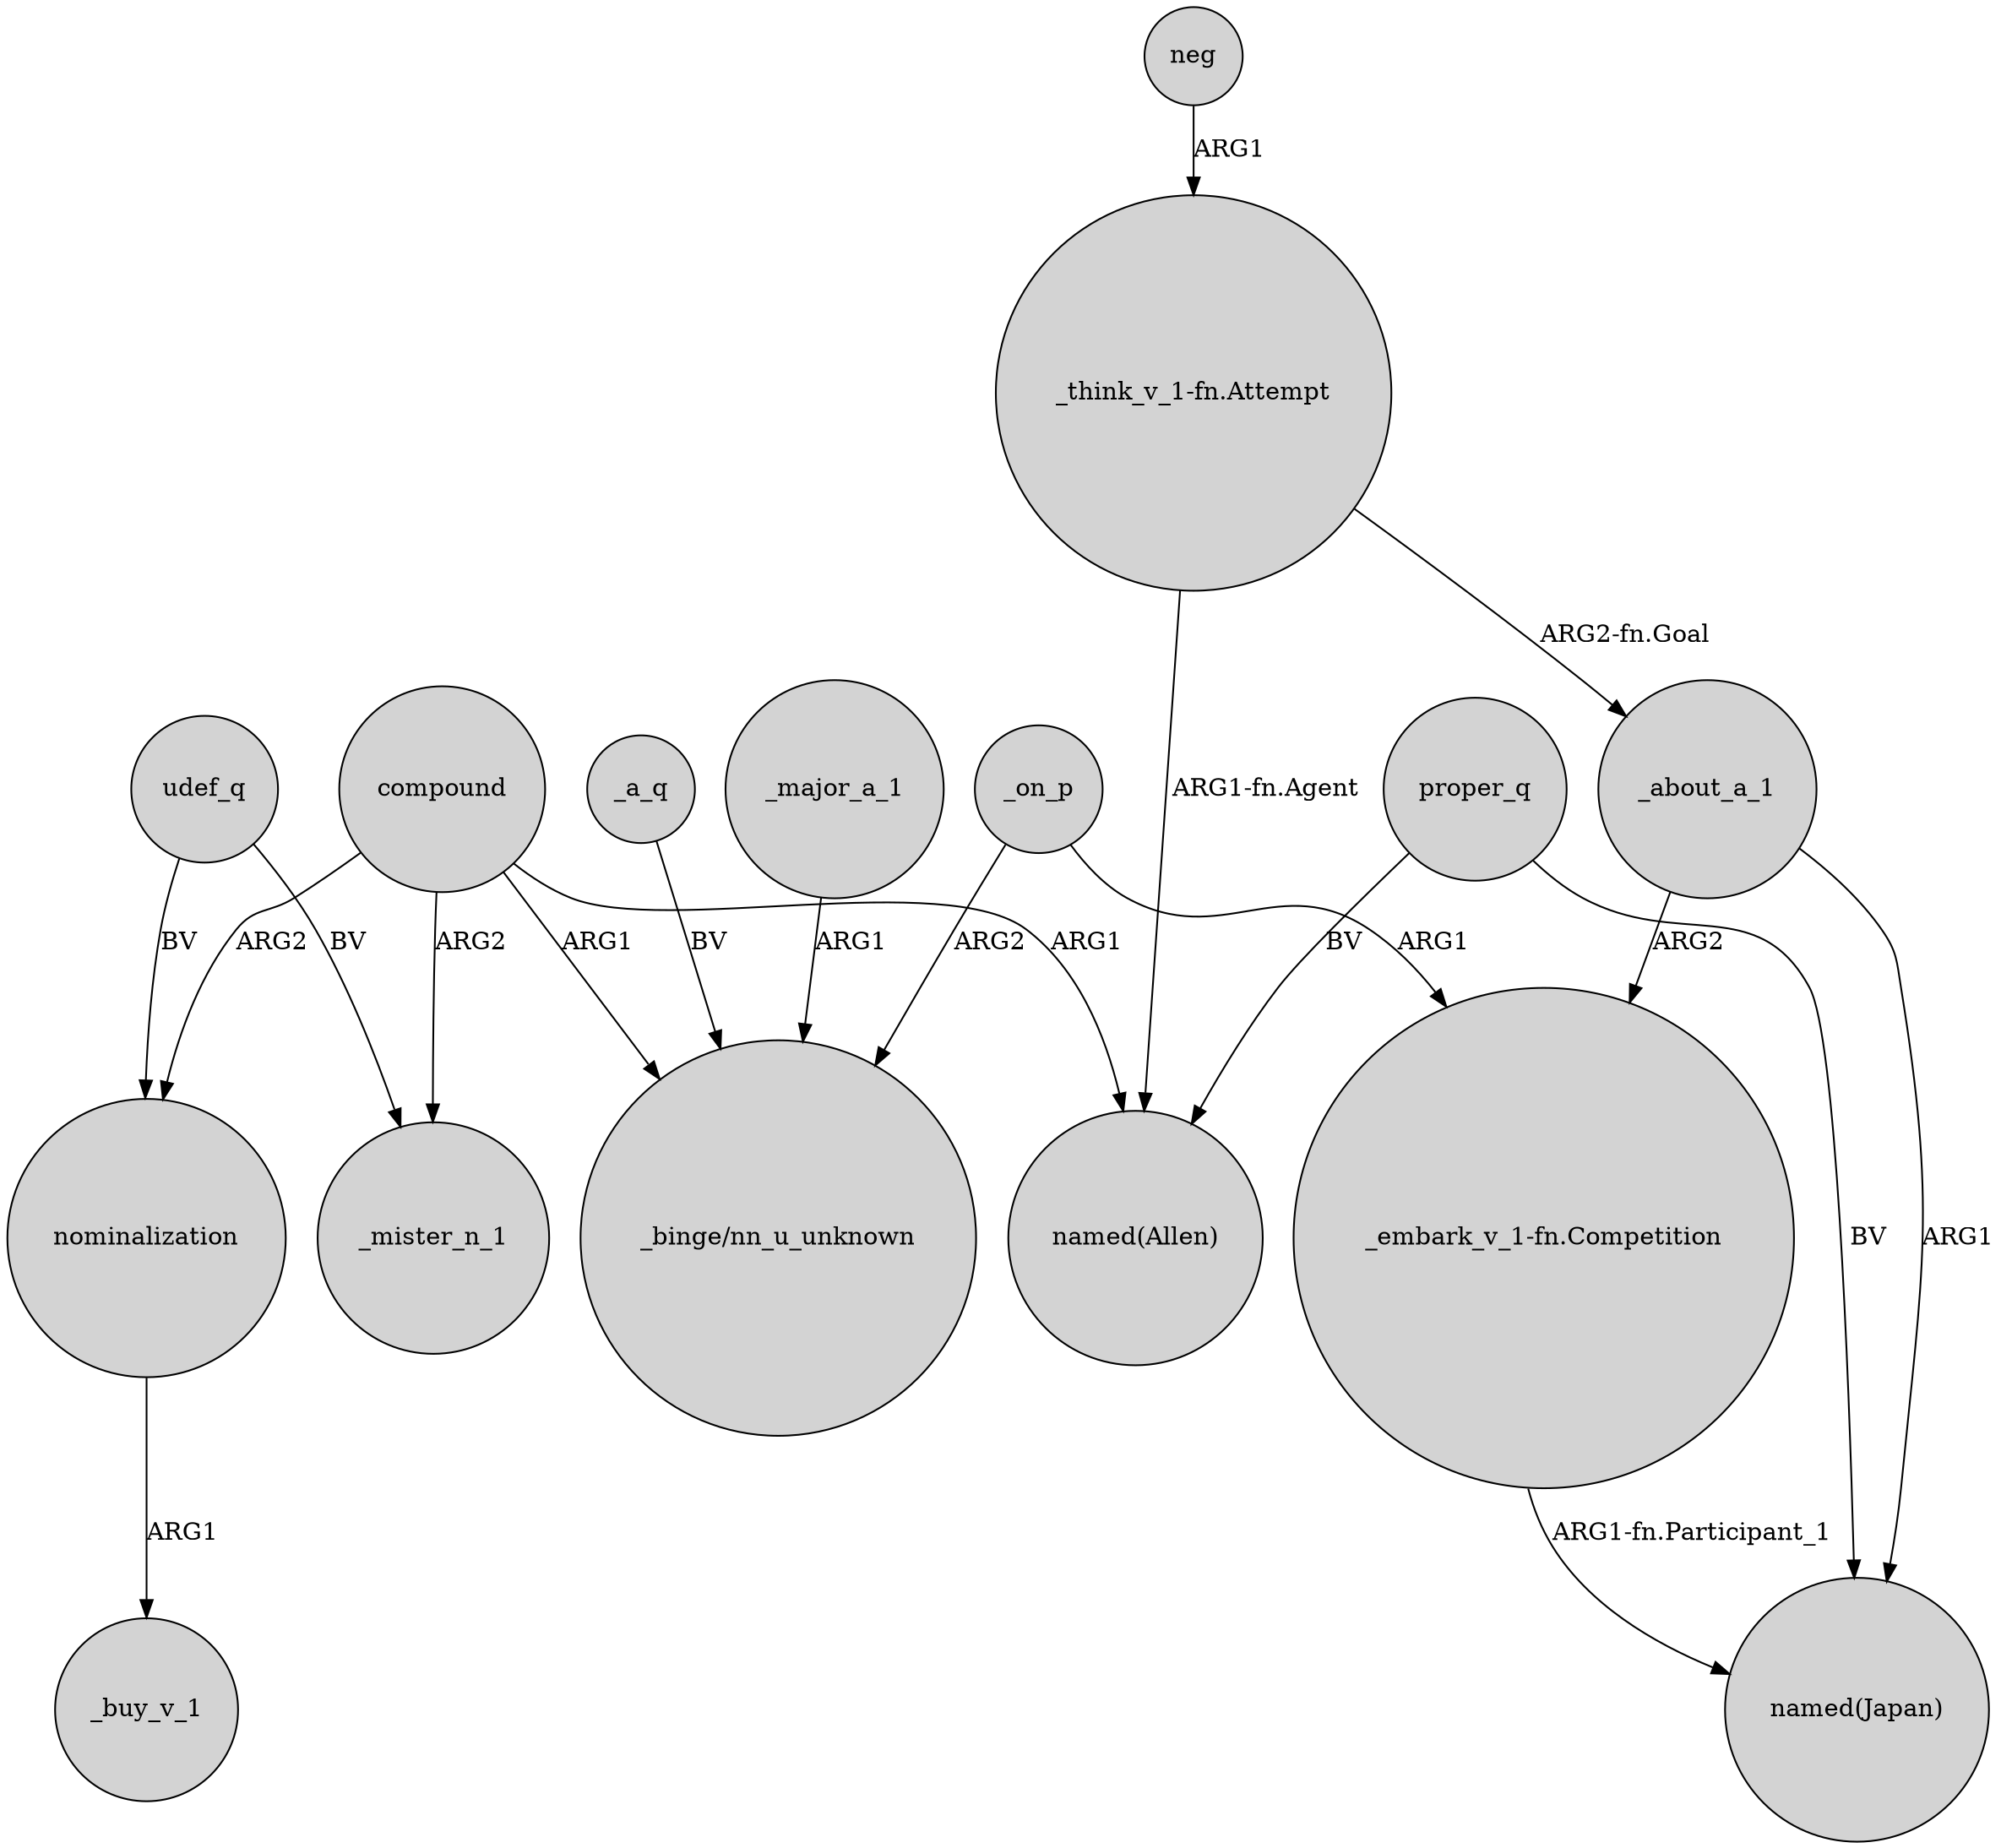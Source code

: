 digraph {
	node [shape=circle style=filled]
	nominalization -> _buy_v_1 [label=ARG1]
	compound -> _mister_n_1 [label=ARG2]
	"_think_v_1-fn.Attempt" -> _about_a_1 [label="ARG2-fn.Goal"]
	udef_q -> nominalization [label=BV]
	_on_p -> "_embark_v_1-fn.Competition" [label=ARG1]
	_on_p -> "_binge/nn_u_unknown" [label=ARG2]
	_major_a_1 -> "_binge/nn_u_unknown" [label=ARG1]
	_a_q -> "_binge/nn_u_unknown" [label=BV]
	udef_q -> _mister_n_1 [label=BV]
	compound -> nominalization [label=ARG2]
	neg -> "_think_v_1-fn.Attempt" [label=ARG1]
	compound -> "named(Allen)" [label=ARG1]
	proper_q -> "named(Japan)" [label=BV]
	_about_a_1 -> "_embark_v_1-fn.Competition" [label=ARG2]
	"_think_v_1-fn.Attempt" -> "named(Allen)" [label="ARG1-fn.Agent"]
	proper_q -> "named(Allen)" [label=BV]
	compound -> "_binge/nn_u_unknown" [label=ARG1]
	"_embark_v_1-fn.Competition" -> "named(Japan)" [label="ARG1-fn.Participant_1"]
	_about_a_1 -> "named(Japan)" [label=ARG1]
}
